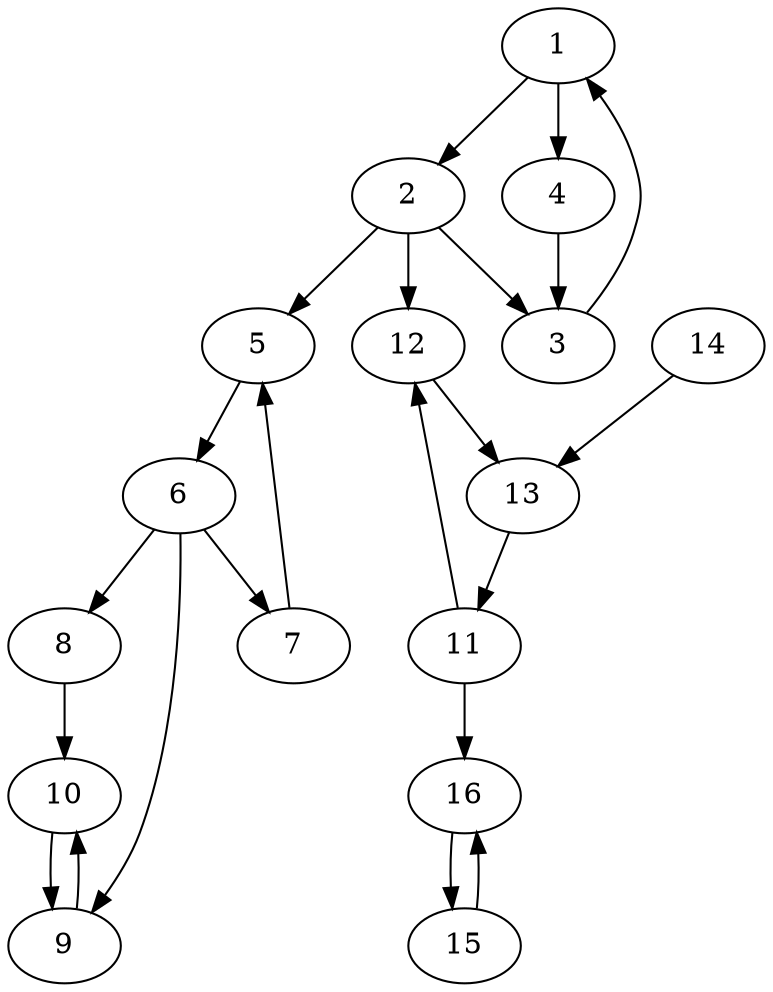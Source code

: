 digraph g{
1->2
1->4
2->5
2->12
2->3
3->1
4->3
5->6
6->8
6->9
6->7
7->5
8->10
9->10
10->9
11->16
11->12
12->13
13->11
14->13
15->16
16->15
}
